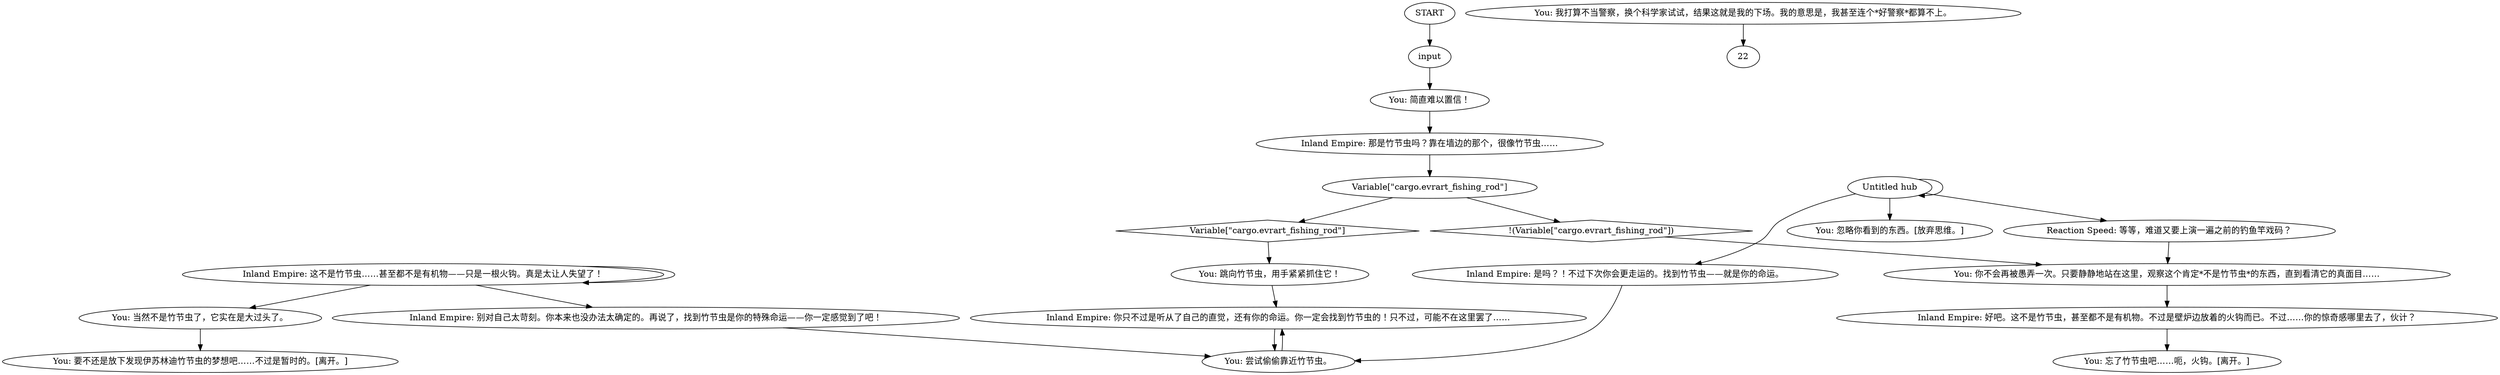 # NETHOUSE ORB / fireplace phasmid
# You think the fire iron is a phasmid.
# ==================================================
digraph G {
	  0 [label="START"];
	  1 [label="input"];
	  2 [label="You: 忘了竹节虫吧……呃，火钩。[离开。]"];
	  3 [label="Variable[\"cargo.evrart_fishing_rod\"]"];
	  4 [label="Variable[\"cargo.evrart_fishing_rod\"]", shape=diamond];
	  5 [label="!(Variable[\"cargo.evrart_fishing_rod\"])", shape=diamond];
	  6 [label="You: 当然不是竹节虫了，它实在是大过头了。"];
	  7 [label="Inland Empire: 好吧。这不是竹节虫，甚至都不是有机物。不过是壁炉边放着的火钩而已。不过……你的惊奇感哪里去了，伙计？"];
	  8 [label="You: 忽略你看到的东西。[放弃思维。]"];
	  9 [label="You: 我打算不当警察，换个科学家试试，结果这就是我的下场。我的意思是，我甚至连个*好警察*都算不上。"];
	  10 [label="Inland Empire: 别对自己太苛刻。你本来也没办法太确定的。再说了，找到竹节虫是你的特殊命运——你一定感觉到了吧！"];
	  11 [label="You: 要不还是放下发现伊苏林迪竹节虫的梦想吧……不过是暂时的。[离开。]"];
	  12 [label="You: 尝试偷偷靠近竹节虫。"];
	  13 [label="Untitled hub"];
	  14 [label="You: 你不会再被愚弄一次。只要静静地站在这里，观察这个肯定*不是竹节虫*的东西，直到看清它的真面目……"];
	  15 [label="Reaction Speed: 等等，难道又要上演一遍之前的钓鱼竿戏码？"];
	  16 [label="You: 跳向竹节虫，用手紧紧抓住它！"];
	  17 [label="Inland Empire: 是吗？！不过下次你会更走运的。找到竹节虫——就是你的命运。"];
	  18 [label="Inland Empire: 那是竹节虫吗？靠在墙边的那个，很像竹节虫……"];
	  19 [label="You: 简直难以置信！"];
	  20 [label="Inland Empire: 这不是竹节虫……甚至都不是有机物——只是一根火钩。真是太让人失望了！"];
	  21 [label="Inland Empire: 你只不过是听从了自己的直觉，还有你的命运。你一定会找到竹节虫的！只不过，可能不在这里罢了……"];
	  0 -> 1
	  1 -> 19
	  3 -> 4
	  3 -> 5
	  4 -> 16
	  5 -> 14
	  6 -> 11
	  7 -> 2
	  9 -> 22
	  10 -> 12
	  12 -> 21
	  13 -> 8
	  13 -> 17
	  13 -> 13
	  13 -> 15
	  14 -> 7
	  15 -> 14
	  16 -> 21
	  17 -> 12
	  18 -> 3
	  19 -> 18
	  20 -> 10
	  20 -> 20
	  20 -> 6
	  21 -> 12
}

